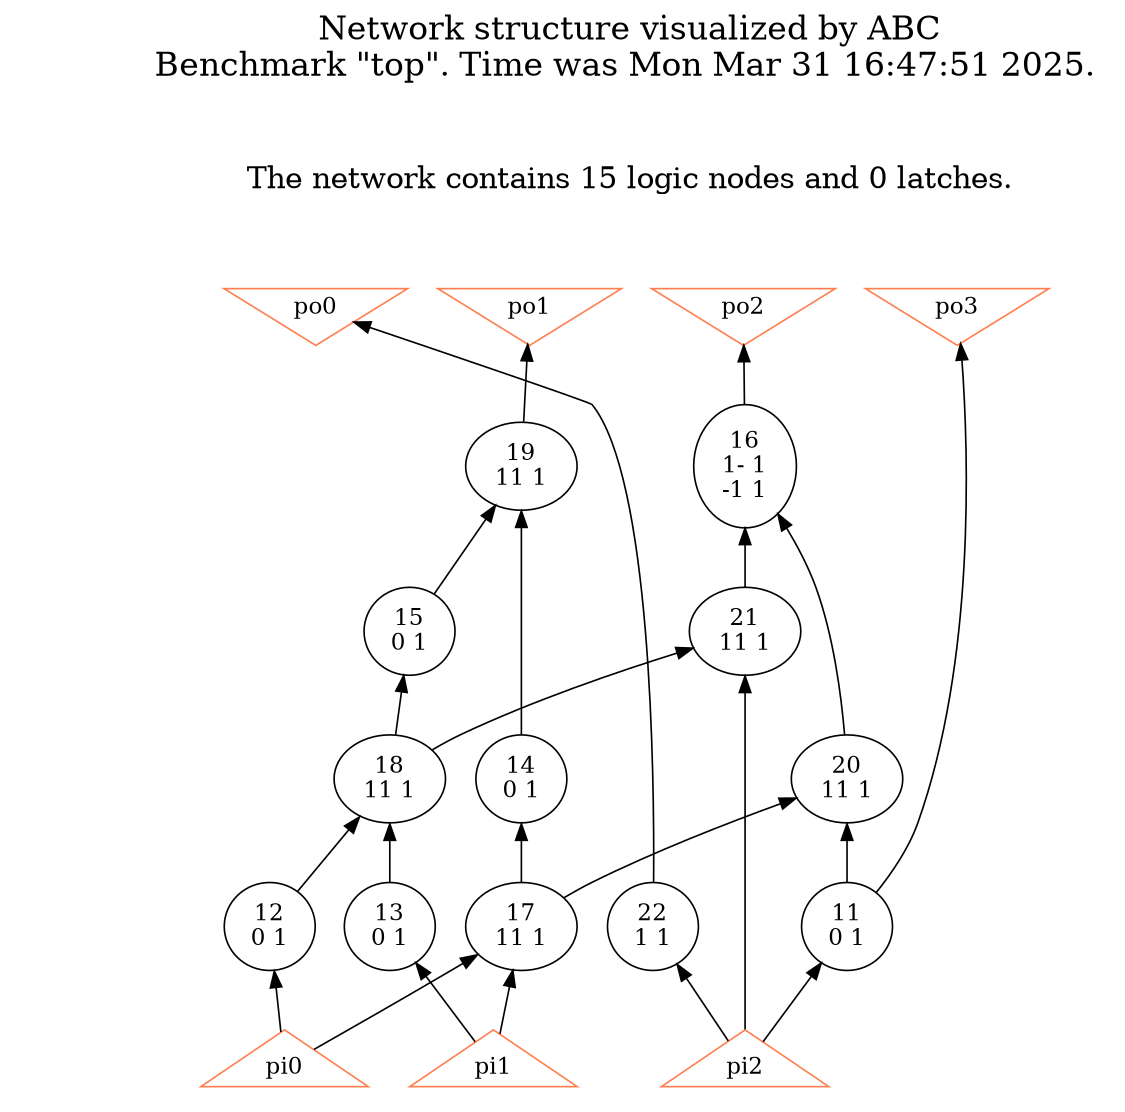 # Network structure generated by ABC

digraph network {
size = "7.5,10";
center = true;
edge [dir = back];

{
  node [shape = plaintext];
  edge [style = invis];
  LevelTitle1 [label=""];
  LevelTitle2 [label=""];
  Level5 [label = ""];
  Level4 [label = ""];
  Level3 [label = ""];
  Level2 [label = ""];
  Level1 [label = ""];
  Level0 [label = ""];
  LevelTitle1 ->  LevelTitle2 ->  Level5 ->  Level4 ->  Level3 ->  Level2 ->  Level1 ->  Level0;
}

{
  rank = same;
  LevelTitle1;
  title1 [shape=plaintext,
          fontsize=20,
          fontname = "Times-Roman",
          label="Network structure visualized by ABC\nBenchmark \"top\". Time was Mon Mar 31 16:47:51 2025. "
         ];
}

{
  rank = same;
  LevelTitle2;
  title2 [shape=plaintext,
          fontsize=18,
          fontname = "Times-Roman",
          label="The network contains 15 logic nodes and 0 latches.\n"
         ];
}

{
  rank = same;
  Level5;
  Node4 [label = "po0", shape = invtriangle, color = coral, fillcolor = coral];
  Node5 [label = "po1", shape = invtriangle, color = coral, fillcolor = coral];
  Node6 [label = "po2", shape = invtriangle, color = coral, fillcolor = coral];
  Node7 [label = "po3", shape = invtriangle, color = coral, fillcolor = coral];
}

{
  rank = same;
  Level4;
  Node16 [label = "16\n1- 1\n-1 1", shape = ellipse];
  Node19 [label = "19\n11 1", shape = ellipse];
}

{
  rank = same;
  Level3;
  Node15 [label = "15\n0 1", shape = ellipse];
  Node21 [label = "21\n11 1", shape = ellipse];
}

{
  rank = same;
  Level2;
  Node14 [label = "14\n0 1", shape = ellipse];
  Node18 [label = "18\n11 1", shape = ellipse];
  Node20 [label = "20\n11 1", shape = ellipse];
}

{
  rank = same;
  Level1;
  Node11 [label = "11\n0 1", shape = ellipse];
  Node12 [label = "12\n0 1", shape = ellipse];
  Node13 [label = "13\n0 1", shape = ellipse];
  Node17 [label = "17\n11 1", shape = ellipse];
  Node22 [label = "22\n1 1", shape = ellipse];
}

{
  rank = same;
  Level0;
  Node1 [label = "pi0", shape = triangle, color = coral, fillcolor = coral];
  Node2 [label = "pi1", shape = triangle, color = coral, fillcolor = coral];
  Node3 [label = "pi2", shape = triangle, color = coral, fillcolor = coral];
}

title1 -> title2 [style = invis];
title2 -> Node4 [style = invis];
title2 -> Node5 [style = invis];
title2 -> Node6 [style = invis];
title2 -> Node7 [style = invis];
Node4 -> Node5 [style = invis];
Node5 -> Node6 [style = invis];
Node6 -> Node7 [style = invis];
Node4 -> Node22 [style = solid];
Node5 -> Node19 [style = solid];
Node6 -> Node16 [style = solid];
Node7 -> Node11 [style = solid];
Node11 -> Node3 [style = solid];
Node12 -> Node1 [style = solid];
Node13 -> Node2 [style = solid];
Node14 -> Node17 [style = solid];
Node15 -> Node18 [style = solid];
Node16 -> Node20 [style = solid];
Node16 -> Node21 [style = solid];
Node17 -> Node1 [style = solid];
Node17 -> Node2 [style = solid];
Node18 -> Node12 [style = solid];
Node18 -> Node13 [style = solid];
Node19 -> Node14 [style = solid];
Node19 -> Node15 [style = solid];
Node20 -> Node11 [style = solid];
Node20 -> Node17 [style = solid];
Node21 -> Node3 [style = solid];
Node21 -> Node18 [style = solid];
Node22 -> Node3 [style = solid];
}

